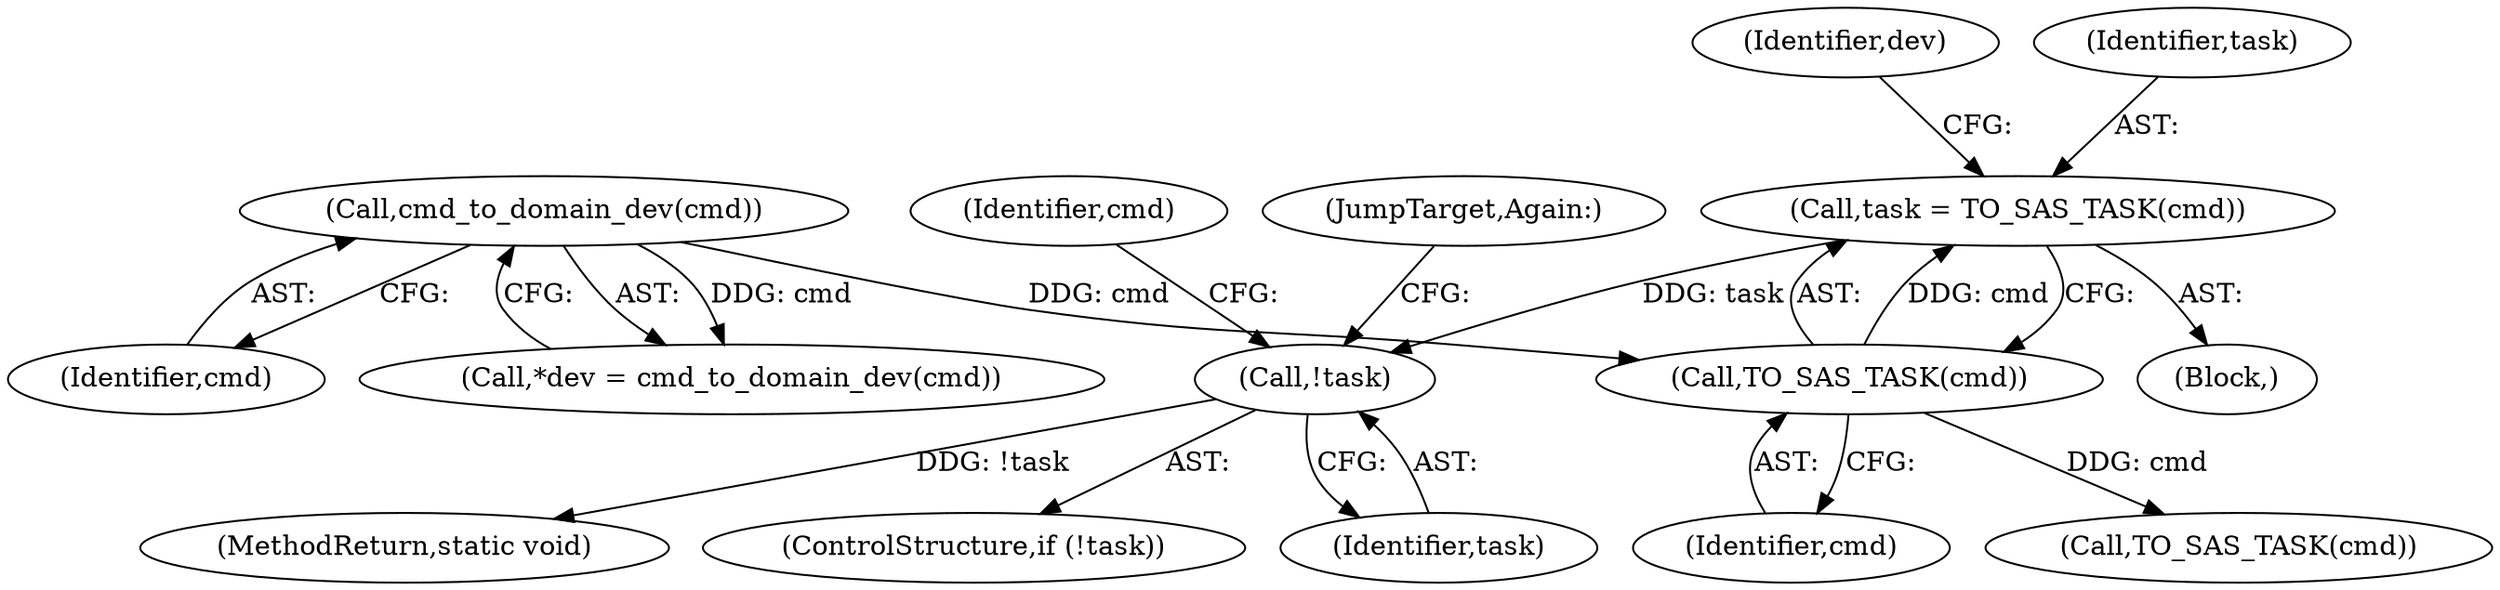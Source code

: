 digraph "0_linux_318aaf34f1179b39fa9c30fa0f3288b645beee39_1@pointer" {
"1000145" [label="(Call,task = TO_SAS_TASK(cmd))"];
"1000147" [label="(Call,TO_SAS_TASK(cmd))"];
"1000136" [label="(Call,cmd_to_domain_dev(cmd))"];
"1000156" [label="(Call,!task)"];
"1000132" [label="(Block,)"];
"1000405" [label="(MethodReturn,static void)"];
"1000156" [label="(Call,!task)"];
"1000145" [label="(Call,task = TO_SAS_TASK(cmd))"];
"1000148" [label="(Identifier,cmd)"];
"1000157" [label="(Identifier,task)"];
"1000155" [label="(ControlStructure,if (!task))"];
"1000170" [label="(Call,TO_SAS_TASK(cmd))"];
"1000136" [label="(Call,cmd_to_domain_dev(cmd))"];
"1000134" [label="(Call,*dev = cmd_to_domain_dev(cmd))"];
"1000137" [label="(Identifier,cmd)"];
"1000161" [label="(Identifier,cmd)"];
"1000152" [label="(Identifier,dev)"];
"1000147" [label="(Call,TO_SAS_TASK(cmd))"];
"1000165" [label="(JumpTarget,Again:)"];
"1000146" [label="(Identifier,task)"];
"1000145" -> "1000132"  [label="AST: "];
"1000145" -> "1000147"  [label="CFG: "];
"1000146" -> "1000145"  [label="AST: "];
"1000147" -> "1000145"  [label="AST: "];
"1000152" -> "1000145"  [label="CFG: "];
"1000147" -> "1000145"  [label="DDG: cmd"];
"1000145" -> "1000156"  [label="DDG: task"];
"1000147" -> "1000148"  [label="CFG: "];
"1000148" -> "1000147"  [label="AST: "];
"1000136" -> "1000147"  [label="DDG: cmd"];
"1000147" -> "1000170"  [label="DDG: cmd"];
"1000136" -> "1000134"  [label="AST: "];
"1000136" -> "1000137"  [label="CFG: "];
"1000137" -> "1000136"  [label="AST: "];
"1000134" -> "1000136"  [label="CFG: "];
"1000136" -> "1000134"  [label="DDG: cmd"];
"1000156" -> "1000155"  [label="AST: "];
"1000156" -> "1000157"  [label="CFG: "];
"1000157" -> "1000156"  [label="AST: "];
"1000161" -> "1000156"  [label="CFG: "];
"1000165" -> "1000156"  [label="CFG: "];
"1000156" -> "1000405"  [label="DDG: !task"];
}
